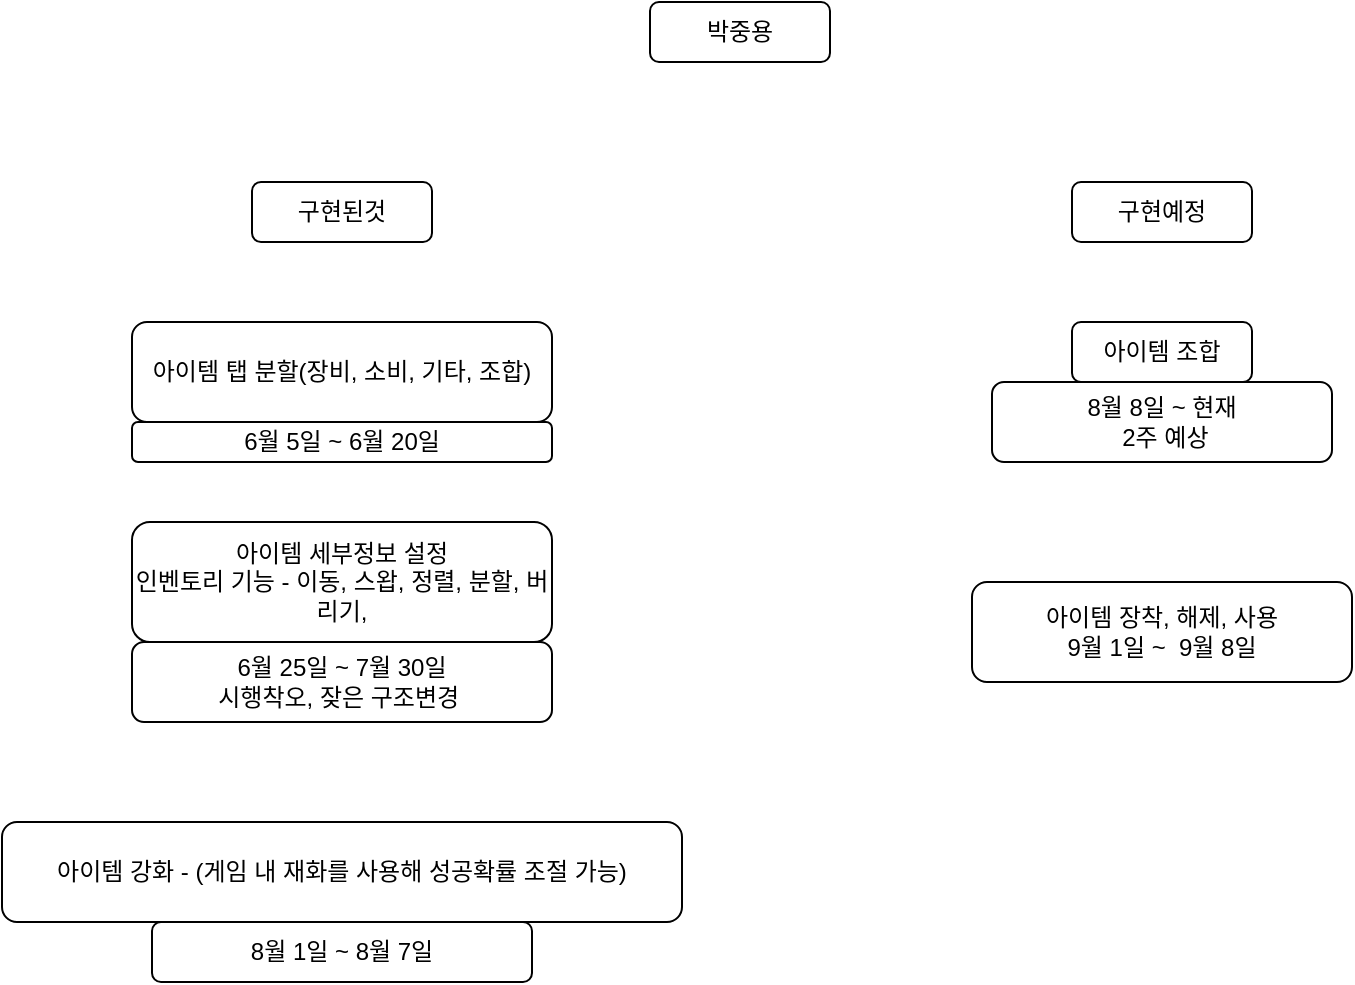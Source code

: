 <mxfile version="21.6.5" type="device">
  <diagram id="C5RBs43oDa-KdzZeNtuy" name="Page-1">
    <mxGraphModel dx="1098" dy="828" grid="1" gridSize="10" guides="1" tooltips="1" connect="1" arrows="1" fold="1" page="1" pageScale="1" pageWidth="827" pageHeight="1169" math="0" shadow="0">
      <root>
        <mxCell id="WIyWlLk6GJQsqaUBKTNV-0" />
        <mxCell id="WIyWlLk6GJQsqaUBKTNV-1" parent="WIyWlLk6GJQsqaUBKTNV-0" />
        <mxCell id="cBb1Hve45FMavjP_mmCh-0" value="구현된것" style="rounded=1;whiteSpace=wrap;html=1;" vertex="1" parent="WIyWlLk6GJQsqaUBKTNV-1">
          <mxGeometry x="170" y="140" width="90" height="30" as="geometry" />
        </mxCell>
        <mxCell id="cBb1Hve45FMavjP_mmCh-1" value="구현예정" style="rounded=1;whiteSpace=wrap;html=1;" vertex="1" parent="WIyWlLk6GJQsqaUBKTNV-1">
          <mxGeometry x="580" y="140" width="90" height="30" as="geometry" />
        </mxCell>
        <mxCell id="cBb1Hve45FMavjP_mmCh-3" value="아이템 탭 분할(장비, 소비, 기타, 조합)" style="rounded=1;whiteSpace=wrap;html=1;" vertex="1" parent="WIyWlLk6GJQsqaUBKTNV-1">
          <mxGeometry x="110" y="210" width="210" height="50" as="geometry" />
        </mxCell>
        <mxCell id="cBb1Hve45FMavjP_mmCh-6" value="아이템 장착, 해제, 사용&lt;br&gt;9월 1일 ~&amp;nbsp; 9월 8일" style="rounded=1;whiteSpace=wrap;html=1;" vertex="1" parent="WIyWlLk6GJQsqaUBKTNV-1">
          <mxGeometry x="530" y="340" width="190" height="50" as="geometry" />
        </mxCell>
        <mxCell id="cBb1Hve45FMavjP_mmCh-7" value="아이템 조합" style="rounded=1;whiteSpace=wrap;html=1;" vertex="1" parent="WIyWlLk6GJQsqaUBKTNV-1">
          <mxGeometry x="580" y="210" width="90" height="30" as="geometry" />
        </mxCell>
        <mxCell id="cBb1Hve45FMavjP_mmCh-8" value="8월 8일 ~ 현재&lt;br&gt;&amp;nbsp;2주 예상" style="rounded=1;whiteSpace=wrap;html=1;" vertex="1" parent="WIyWlLk6GJQsqaUBKTNV-1">
          <mxGeometry x="540" y="240" width="170" height="40" as="geometry" />
        </mxCell>
        <mxCell id="cBb1Hve45FMavjP_mmCh-19" value="8월 1일 ~ 8월 7일 " style="rounded=1;whiteSpace=wrap;html=1;" vertex="1" parent="WIyWlLk6GJQsqaUBKTNV-1">
          <mxGeometry x="120" y="510" width="190" height="30" as="geometry" />
        </mxCell>
        <mxCell id="cBb1Hve45FMavjP_mmCh-20" value="6월 5일 ~ 6월 20일 " style="rounded=1;whiteSpace=wrap;html=1;" vertex="1" parent="WIyWlLk6GJQsqaUBKTNV-1">
          <mxGeometry x="110" y="260" width="210" height="20" as="geometry" />
        </mxCell>
        <mxCell id="cBb1Hve45FMavjP_mmCh-21" value="아이템 강화 - (게임 내 재화를 사용해 성공확률 조절 가능)" style="rounded=1;whiteSpace=wrap;html=1;" vertex="1" parent="WIyWlLk6GJQsqaUBKTNV-1">
          <mxGeometry x="45" y="460" width="340" height="50" as="geometry" />
        </mxCell>
        <mxCell id="cBb1Hve45FMavjP_mmCh-22" value="아이템 세부정보 설정 &lt;br&gt;인벤토리 기능 - 이동, 스왑, 정렬, 분할, 버리기, " style="rounded=1;whiteSpace=wrap;html=1;" vertex="1" parent="WIyWlLk6GJQsqaUBKTNV-1">
          <mxGeometry x="110" y="310" width="210" height="60" as="geometry" />
        </mxCell>
        <mxCell id="cBb1Hve45FMavjP_mmCh-23" value="6월 25일 ~ 7월 30일&lt;br&gt;시행착오, 잦은 구조변경&amp;nbsp;" style="rounded=1;whiteSpace=wrap;html=1;" vertex="1" parent="WIyWlLk6GJQsqaUBKTNV-1">
          <mxGeometry x="110" y="370" width="210" height="40" as="geometry" />
        </mxCell>
        <mxCell id="cBb1Hve45FMavjP_mmCh-24" value="박중용" style="rounded=1;whiteSpace=wrap;html=1;" vertex="1" parent="WIyWlLk6GJQsqaUBKTNV-1">
          <mxGeometry x="369" y="50" width="90" height="30" as="geometry" />
        </mxCell>
      </root>
    </mxGraphModel>
  </diagram>
</mxfile>
